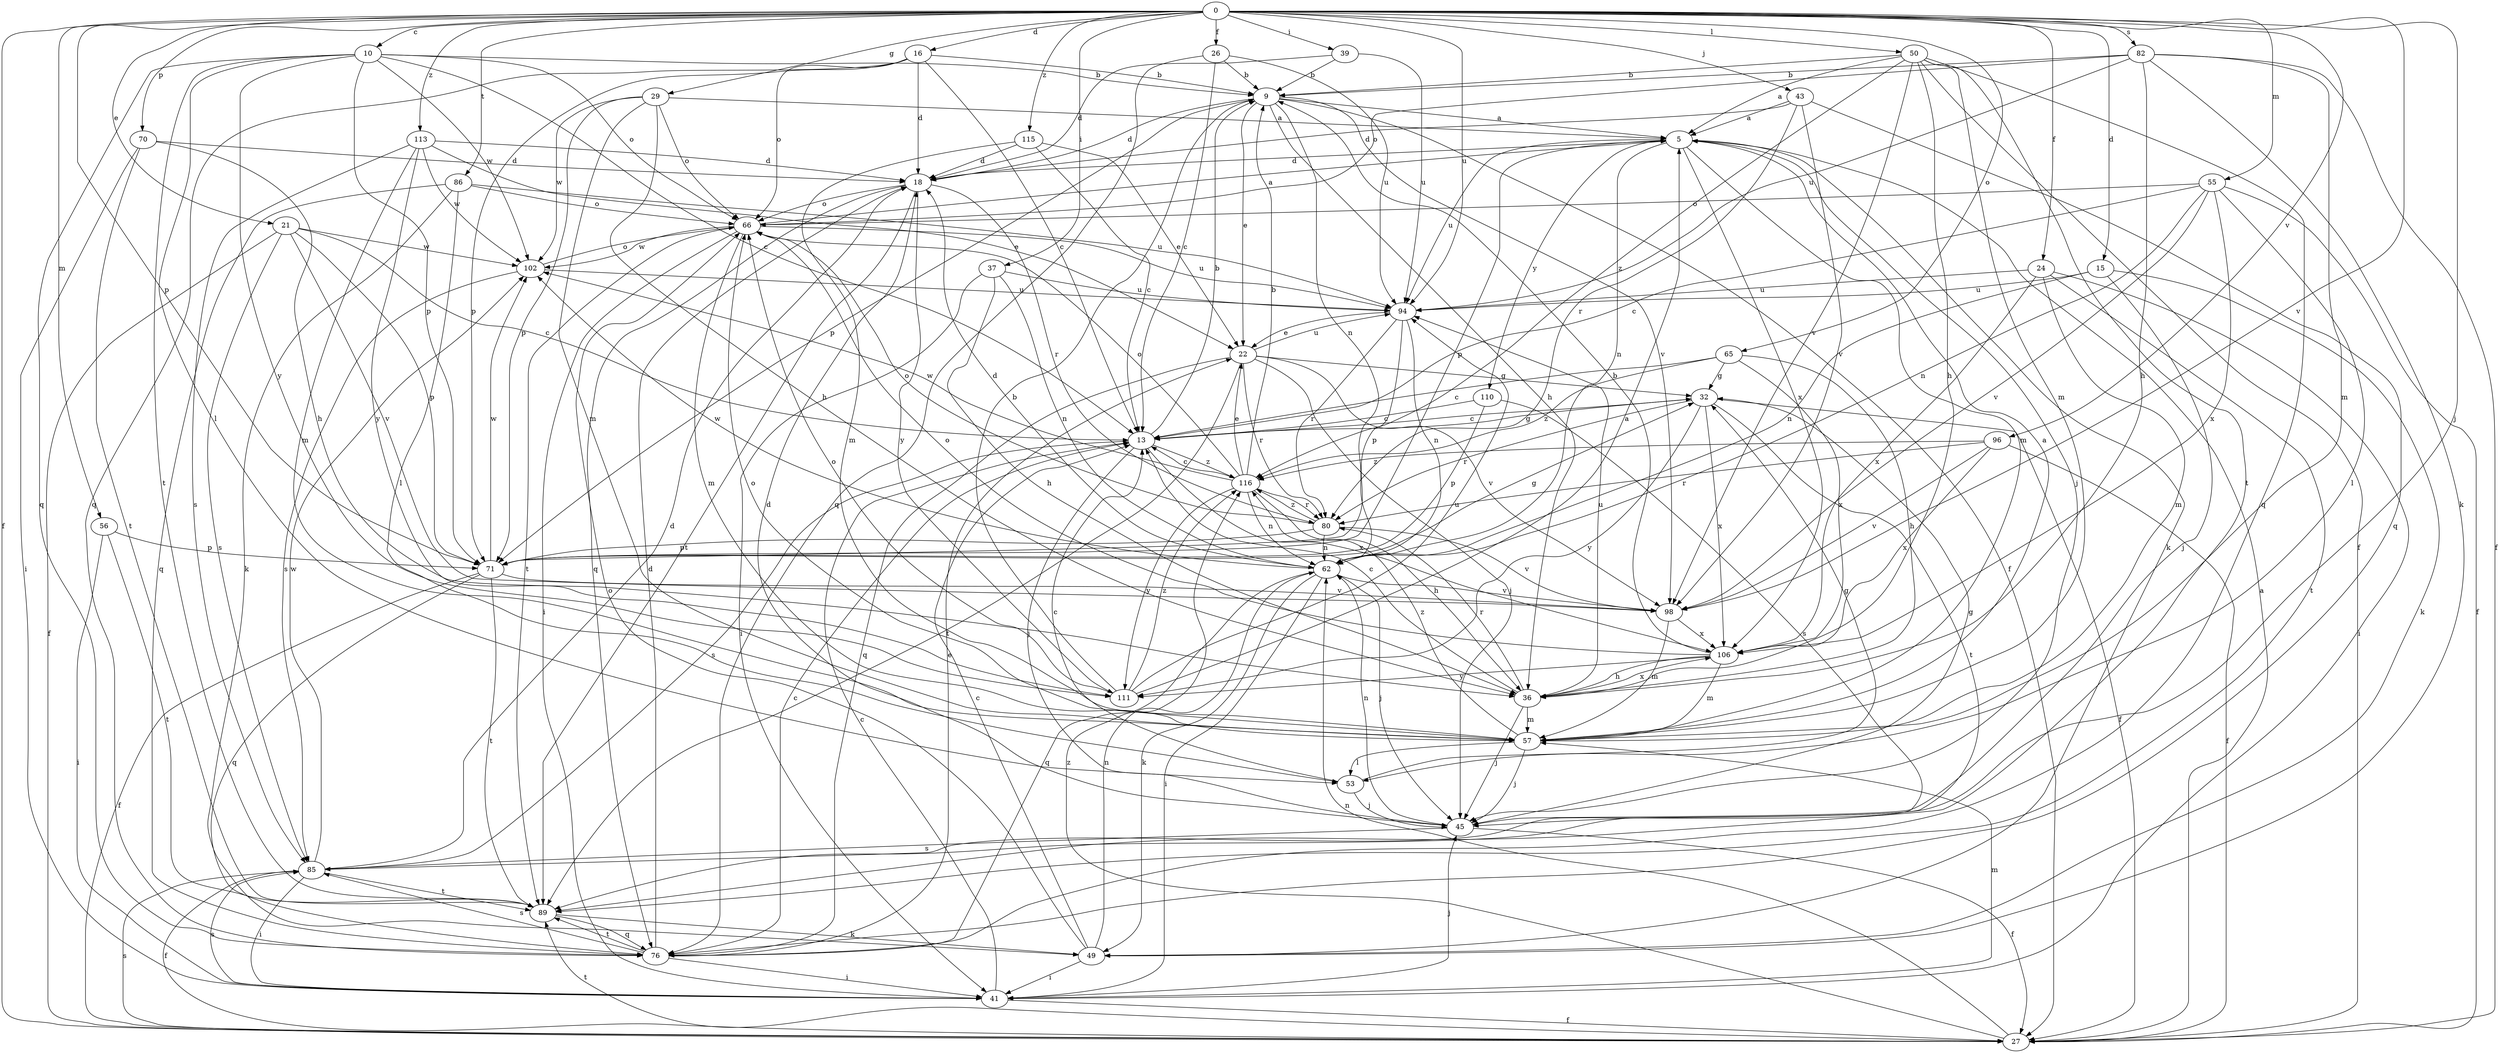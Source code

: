 strict digraph  {
0;
5;
9;
10;
13;
15;
16;
18;
21;
22;
24;
26;
27;
29;
32;
36;
37;
39;
41;
43;
45;
49;
50;
53;
55;
56;
57;
62;
65;
66;
70;
71;
76;
80;
82;
85;
86;
89;
94;
96;
98;
102;
106;
110;
111;
113;
115;
116;
0 -> 10  [label=c];
0 -> 15  [label=d];
0 -> 16  [label=d];
0 -> 21  [label=e];
0 -> 24  [label=f];
0 -> 26  [label=f];
0 -> 27  [label=f];
0 -> 29  [label=g];
0 -> 37  [label=i];
0 -> 39  [label=i];
0 -> 43  [label=j];
0 -> 45  [label=j];
0 -> 50  [label=l];
0 -> 55  [label=m];
0 -> 56  [label=m];
0 -> 65  [label=o];
0 -> 70  [label=p];
0 -> 71  [label=p];
0 -> 82  [label=s];
0 -> 86  [label=t];
0 -> 94  [label=u];
0 -> 96  [label=v];
0 -> 98  [label=v];
0 -> 113  [label=z];
0 -> 115  [label=z];
5 -> 18  [label=d];
5 -> 45  [label=j];
5 -> 49  [label=k];
5 -> 57  [label=m];
5 -> 62  [label=n];
5 -> 71  [label=p];
5 -> 94  [label=u];
5 -> 106  [label=x];
5 -> 110  [label=y];
9 -> 5  [label=a];
9 -> 18  [label=d];
9 -> 22  [label=e];
9 -> 27  [label=f];
9 -> 36  [label=h];
9 -> 62  [label=n];
9 -> 71  [label=p];
9 -> 98  [label=v];
10 -> 9  [label=b];
10 -> 13  [label=c];
10 -> 53  [label=l];
10 -> 66  [label=o];
10 -> 71  [label=p];
10 -> 76  [label=q];
10 -> 89  [label=t];
10 -> 102  [label=w];
10 -> 111  [label=y];
13 -> 9  [label=b];
13 -> 32  [label=g];
13 -> 45  [label=j];
13 -> 85  [label=s];
13 -> 106  [label=x];
13 -> 116  [label=z];
15 -> 45  [label=j];
15 -> 49  [label=k];
15 -> 62  [label=n];
15 -> 94  [label=u];
16 -> 9  [label=b];
16 -> 13  [label=c];
16 -> 18  [label=d];
16 -> 66  [label=o];
16 -> 71  [label=p];
16 -> 76  [label=q];
18 -> 66  [label=o];
18 -> 76  [label=q];
18 -> 80  [label=r];
18 -> 89  [label=t];
18 -> 111  [label=y];
21 -> 13  [label=c];
21 -> 27  [label=f];
21 -> 71  [label=p];
21 -> 85  [label=s];
21 -> 98  [label=v];
21 -> 102  [label=w];
22 -> 32  [label=g];
22 -> 45  [label=j];
22 -> 76  [label=q];
22 -> 80  [label=r];
22 -> 89  [label=t];
22 -> 94  [label=u];
22 -> 98  [label=v];
24 -> 41  [label=i];
24 -> 57  [label=m];
24 -> 89  [label=t];
24 -> 94  [label=u];
24 -> 106  [label=x];
26 -> 9  [label=b];
26 -> 13  [label=c];
26 -> 76  [label=q];
26 -> 94  [label=u];
27 -> 5  [label=a];
27 -> 62  [label=n];
27 -> 85  [label=s];
27 -> 89  [label=t];
27 -> 116  [label=z];
29 -> 5  [label=a];
29 -> 36  [label=h];
29 -> 57  [label=m];
29 -> 66  [label=o];
29 -> 71  [label=p];
29 -> 102  [label=w];
32 -> 13  [label=c];
32 -> 27  [label=f];
32 -> 80  [label=r];
32 -> 89  [label=t];
32 -> 106  [label=x];
32 -> 111  [label=y];
36 -> 13  [label=c];
36 -> 45  [label=j];
36 -> 57  [label=m];
36 -> 80  [label=r];
36 -> 94  [label=u];
36 -> 106  [label=x];
37 -> 36  [label=h];
37 -> 41  [label=i];
37 -> 62  [label=n];
37 -> 94  [label=u];
39 -> 9  [label=b];
39 -> 18  [label=d];
39 -> 94  [label=u];
41 -> 13  [label=c];
41 -> 27  [label=f];
41 -> 45  [label=j];
41 -> 57  [label=m];
41 -> 85  [label=s];
43 -> 5  [label=a];
43 -> 18  [label=d];
43 -> 76  [label=q];
43 -> 80  [label=r];
43 -> 98  [label=v];
45 -> 18  [label=d];
45 -> 27  [label=f];
45 -> 32  [label=g];
45 -> 62  [label=n];
45 -> 85  [label=s];
49 -> 13  [label=c];
49 -> 41  [label=i];
49 -> 62  [label=n];
49 -> 66  [label=o];
50 -> 5  [label=a];
50 -> 9  [label=b];
50 -> 27  [label=f];
50 -> 36  [label=h];
50 -> 57  [label=m];
50 -> 76  [label=q];
50 -> 89  [label=t];
50 -> 98  [label=v];
50 -> 116  [label=z];
53 -> 13  [label=c];
53 -> 32  [label=g];
53 -> 45  [label=j];
55 -> 13  [label=c];
55 -> 27  [label=f];
55 -> 53  [label=l];
55 -> 62  [label=n];
55 -> 66  [label=o];
55 -> 98  [label=v];
55 -> 106  [label=x];
56 -> 41  [label=i];
56 -> 71  [label=p];
56 -> 89  [label=t];
57 -> 5  [label=a];
57 -> 45  [label=j];
57 -> 53  [label=l];
57 -> 66  [label=o];
57 -> 116  [label=z];
62 -> 18  [label=d];
62 -> 41  [label=i];
62 -> 45  [label=j];
62 -> 49  [label=k];
62 -> 76  [label=q];
62 -> 98  [label=v];
62 -> 102  [label=w];
65 -> 13  [label=c];
65 -> 32  [label=g];
65 -> 36  [label=h];
65 -> 106  [label=x];
65 -> 116  [label=z];
66 -> 5  [label=a];
66 -> 41  [label=i];
66 -> 57  [label=m];
66 -> 89  [label=t];
66 -> 94  [label=u];
66 -> 102  [label=w];
70 -> 18  [label=d];
70 -> 36  [label=h];
70 -> 41  [label=i];
70 -> 89  [label=t];
71 -> 27  [label=f];
71 -> 32  [label=g];
71 -> 76  [label=q];
71 -> 89  [label=t];
71 -> 98  [label=v];
71 -> 102  [label=w];
76 -> 13  [label=c];
76 -> 18  [label=d];
76 -> 22  [label=e];
76 -> 41  [label=i];
76 -> 85  [label=s];
76 -> 89  [label=t];
80 -> 62  [label=n];
80 -> 66  [label=o];
80 -> 71  [label=p];
80 -> 98  [label=v];
80 -> 116  [label=z];
82 -> 9  [label=b];
82 -> 27  [label=f];
82 -> 36  [label=h];
82 -> 49  [label=k];
82 -> 57  [label=m];
82 -> 66  [label=o];
82 -> 94  [label=u];
85 -> 18  [label=d];
85 -> 27  [label=f];
85 -> 41  [label=i];
85 -> 89  [label=t];
85 -> 102  [label=w];
86 -> 49  [label=k];
86 -> 53  [label=l];
86 -> 66  [label=o];
86 -> 76  [label=q];
86 -> 94  [label=u];
89 -> 49  [label=k];
89 -> 76  [label=q];
94 -> 22  [label=e];
94 -> 62  [label=n];
94 -> 71  [label=p];
94 -> 80  [label=r];
96 -> 27  [label=f];
96 -> 80  [label=r];
96 -> 98  [label=v];
96 -> 106  [label=x];
96 -> 116  [label=z];
98 -> 57  [label=m];
98 -> 106  [label=x];
102 -> 66  [label=o];
102 -> 85  [label=s];
102 -> 94  [label=u];
106 -> 9  [label=b];
106 -> 36  [label=h];
106 -> 57  [label=m];
106 -> 66  [label=o];
106 -> 111  [label=y];
110 -> 13  [label=c];
110 -> 71  [label=p];
110 -> 85  [label=s];
111 -> 5  [label=a];
111 -> 9  [label=b];
111 -> 66  [label=o];
111 -> 94  [label=u];
111 -> 116  [label=z];
113 -> 18  [label=d];
113 -> 22  [label=e];
113 -> 57  [label=m];
113 -> 85  [label=s];
113 -> 102  [label=w];
113 -> 111  [label=y];
115 -> 13  [label=c];
115 -> 18  [label=d];
115 -> 22  [label=e];
115 -> 57  [label=m];
116 -> 9  [label=b];
116 -> 13  [label=c];
116 -> 22  [label=e];
116 -> 36  [label=h];
116 -> 62  [label=n];
116 -> 66  [label=o];
116 -> 80  [label=r];
116 -> 102  [label=w];
116 -> 111  [label=y];
}
